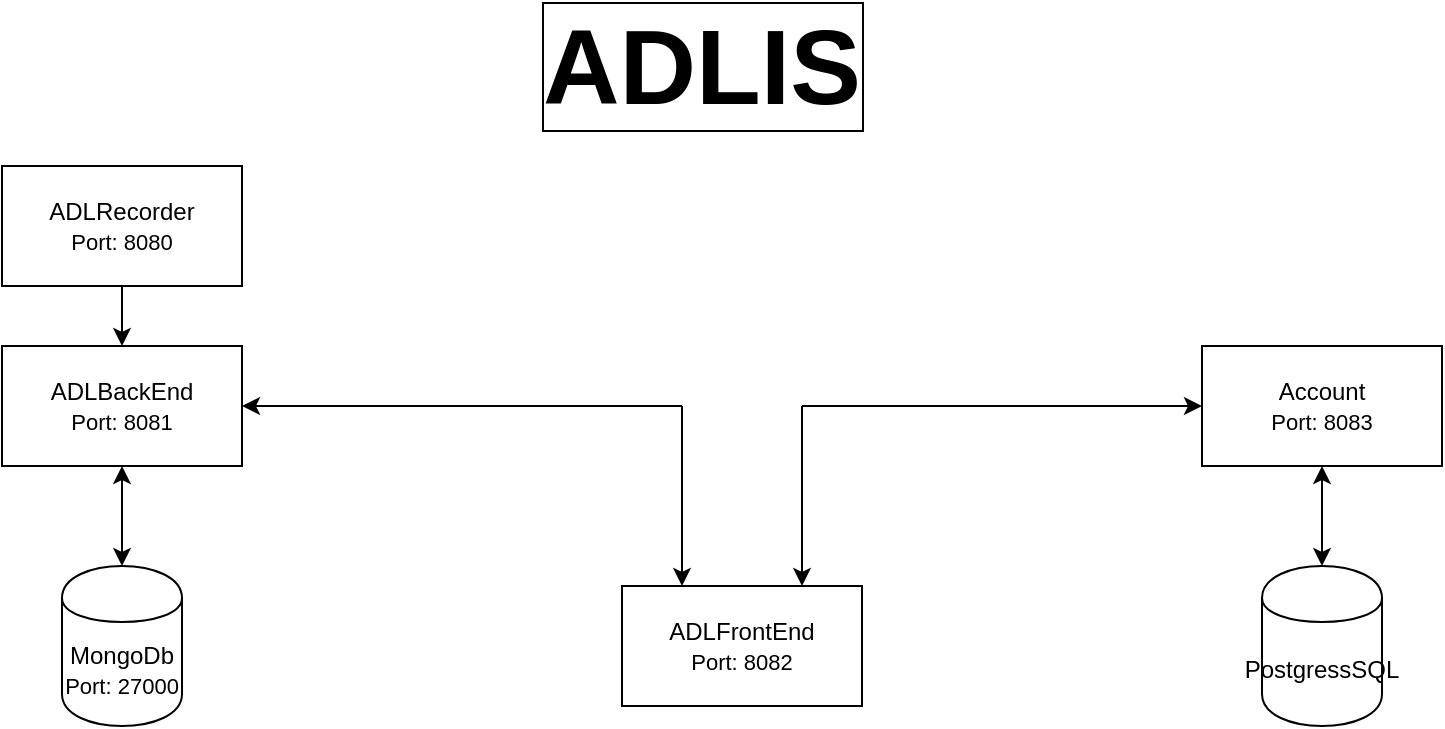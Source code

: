 <mxfile version="12.1.3" pages="1"><diagram id="1nmio2HLMhD4JNsLDUDP" name="Seite-1"><mxGraphModel dx="1408" dy="1030" grid="0" gridSize="10" guides="1" tooltips="1" connect="1" arrows="1" fold="1" page="0" pageScale="1" pageWidth="850" pageHeight="1100" math="0" shadow="0"><root><mxCell id="0"/><mxCell id="1" parent="0"/><mxCell id="ZDUjLoG2Rb13TqxuVOok-11" value="" style="edgeStyle=orthogonalEdgeStyle;rounded=0;orthogonalLoop=1;jettySize=auto;html=1;fontSize=53;" edge="1" parent="1" source="ZDUjLoG2Rb13TqxuVOok-1" target="ZDUjLoG2Rb13TqxuVOok-2"><mxGeometry relative="1" as="geometry"/></mxCell><mxCell id="ZDUjLoG2Rb13TqxuVOok-1" value="ADLRecorder&lt;br&gt;&lt;font style=&quot;font-size: 11px&quot;&gt;Port: 8080&lt;/font&gt;" style="rounded=0;whiteSpace=wrap;html=1;" vertex="1" parent="1"><mxGeometry x="70" y="50" width="120" height="60" as="geometry"/></mxCell><mxCell id="ZDUjLoG2Rb13TqxuVOok-2" value="ADLBackEnd&lt;br&gt;&lt;font style=&quot;font-size: 11px&quot;&gt;Port: 8081&lt;/font&gt;" style="rounded=0;whiteSpace=wrap;html=1;" vertex="1" parent="1"><mxGeometry x="70" y="140" width="120" height="60" as="geometry"/></mxCell><mxCell id="ZDUjLoG2Rb13TqxuVOok-3" value="ADLFrontEnd&lt;br&gt;&lt;font style=&quot;font-size: 11px&quot;&gt;Port: 8082&lt;/font&gt;" style="rounded=0;whiteSpace=wrap;html=1;" vertex="1" parent="1"><mxGeometry x="380" y="260" width="120" height="60" as="geometry"/></mxCell><mxCell id="ZDUjLoG2Rb13TqxuVOok-4" value="Account&lt;br&gt;&lt;font style=&quot;font-size: 11px&quot;&gt;Port: 8083&lt;/font&gt;" style="rounded=0;whiteSpace=wrap;html=1;" vertex="1" parent="1"><mxGeometry x="670" y="140" width="120" height="60" as="geometry"/></mxCell><mxCell id="ZDUjLoG2Rb13TqxuVOok-5" value="MongoDb&lt;br&gt;&lt;font style=&quot;font-size: 11px&quot;&gt;Port: 27000&lt;/font&gt;" style="shape=cylinder;whiteSpace=wrap;html=1;boundedLbl=1;backgroundOutline=1;" vertex="1" parent="1"><mxGeometry x="100" y="250" width="60" height="80" as="geometry"/></mxCell><mxCell id="ZDUjLoG2Rb13TqxuVOok-6" value="PostgressSQL" style="shape=cylinder;whiteSpace=wrap;html=1;boundedLbl=1;backgroundOutline=1;" vertex="1" parent="1"><mxGeometry x="700" y="250" width="60" height="80" as="geometry"/></mxCell><mxCell id="ZDUjLoG2Rb13TqxuVOok-10" value="ADLIS" style="text;html=1;strokeColor=none;fillColor=none;align=center;verticalAlign=middle;whiteSpace=wrap;rounded=0;fontStyle=1;labelBorderColor=#000000;fontSize=53;" vertex="1" parent="1"><mxGeometry x="400" y="-10" width="40" height="20" as="geometry"/></mxCell><mxCell id="ZDUjLoG2Rb13TqxuVOok-13" value="" style="endArrow=classic;startArrow=classic;html=1;fontSize=53;exitX=0.5;exitY=0;exitDx=0;exitDy=0;" edge="1" parent="1" source="ZDUjLoG2Rb13TqxuVOok-5"><mxGeometry width="50" height="50" relative="1" as="geometry"><mxPoint x="80" y="250" as="sourcePoint"/><mxPoint x="130" y="200" as="targetPoint"/></mxGeometry></mxCell><mxCell id="ZDUjLoG2Rb13TqxuVOok-17" value="" style="endArrow=classic;html=1;fontSize=53;entryX=1;entryY=0.5;entryDx=0;entryDy=0;" edge="1" parent="1" target="ZDUjLoG2Rb13TqxuVOok-2"><mxGeometry width="50" height="50" relative="1" as="geometry"><mxPoint x="410" y="170" as="sourcePoint"/><mxPoint x="360" y="170" as="targetPoint"/></mxGeometry></mxCell><mxCell id="ZDUjLoG2Rb13TqxuVOok-18" value="" style="endArrow=classic;html=1;fontSize=53;entryX=0.25;entryY=0;entryDx=0;entryDy=0;" edge="1" parent="1" target="ZDUjLoG2Rb13TqxuVOok-3"><mxGeometry width="50" height="50" relative="1" as="geometry"><mxPoint x="410" y="170" as="sourcePoint"/><mxPoint x="460" y="190" as="targetPoint"/></mxGeometry></mxCell><mxCell id="ZDUjLoG2Rb13TqxuVOok-19" value="" style="endArrow=classic;startArrow=classic;html=1;fontSize=53;exitX=0.5;exitY=0;exitDx=0;exitDy=0;" edge="1" parent="1" source="ZDUjLoG2Rb13TqxuVOok-6"><mxGeometry width="50" height="50" relative="1" as="geometry"><mxPoint x="680" y="250" as="sourcePoint"/><mxPoint x="730" y="200" as="targetPoint"/></mxGeometry></mxCell><mxCell id="ZDUjLoG2Rb13TqxuVOok-20" value="" style="endArrow=classic;html=1;fontSize=53;" edge="1" parent="1"><mxGeometry width="50" height="50" relative="1" as="geometry"><mxPoint x="470" y="170" as="sourcePoint"/><mxPoint x="670" y="170" as="targetPoint"/></mxGeometry></mxCell><mxCell id="ZDUjLoG2Rb13TqxuVOok-21" value="" style="endArrow=classic;html=1;fontSize=53;entryX=0.75;entryY=0;entryDx=0;entryDy=0;" edge="1" parent="1" target="ZDUjLoG2Rb13TqxuVOok-3"><mxGeometry width="50" height="50" relative="1" as="geometry"><mxPoint x="470" y="170" as="sourcePoint"/><mxPoint x="120" y="350" as="targetPoint"/></mxGeometry></mxCell></root></mxGraphModel></diagram></mxfile>